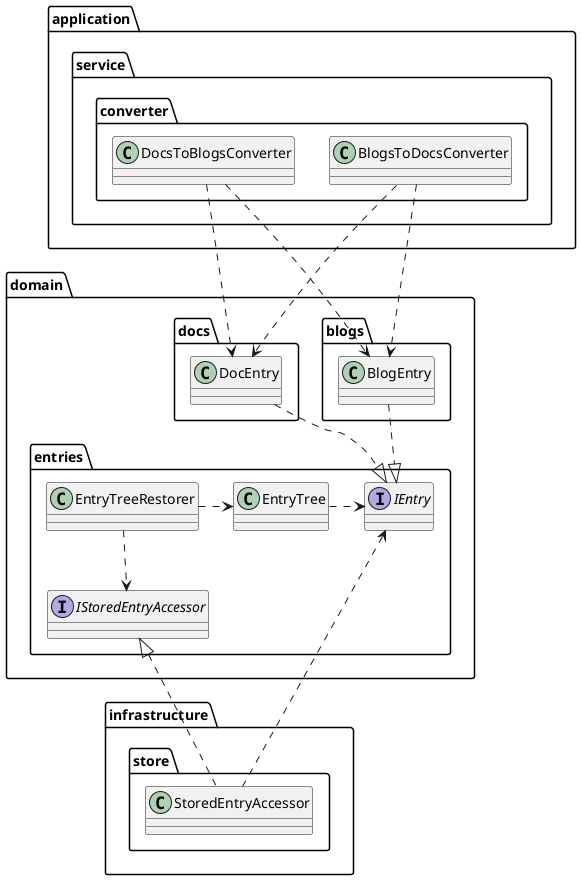 @startuml
'https://plantuml.com/class-diagram


package application {
    package service {
'        class BlogEntryCollectorService

        package converter {
            class BlogsToDocsConverter
            class DocsToBlogsConverter
        }
    }
}

application.service.converter.BlogsToDocsConverter ..> domain.blogs.BlogEntry
application.service.converter.BlogsToDocsConverter ..> domain.docs.DocEntry
application.service.converter.DocsToBlogsConverter ..> domain.blogs.BlogEntry
application.service.converter.DocsToBlogsConverter ..> domain.docs.DocEntry

'application.service.BlogEntryCollectorService ..> domain.converter
'application.service.BlogEntryCollectorService ...> domain.store
'application.service.BlogEntryCollectorService ...> domain.blogs
'application.service.BlogEntryCollectorService ...> domain.docs

package domain {
    package blogs {
        class BlogEntry
    }
    package docs {
        class DocEntry
    }
    package entries {
        interface IEntry
        class EntryTree
        interface IStoredEntryAccessor
        EntryTreeRestorer .> EntryTree
        EntryTree .> IEntry
    }
    blogs.BlogEntry ..|> entries.IEntry
    docs.DocEntry ..|> entries.IEntry
}

domain.entries.EntryTreeRestorer ..> domain.entries.IStoredEntryAccessor
domain.entries.IEntry <.. infrastructure.store.StoredEntryAccessor
domain.entries.IStoredEntryAccessor <|.. infrastructure.store.StoredEntryAccessor

package infrastructure {
    package store {
        class StoredEntryAccessor
    }
}

@enduml
